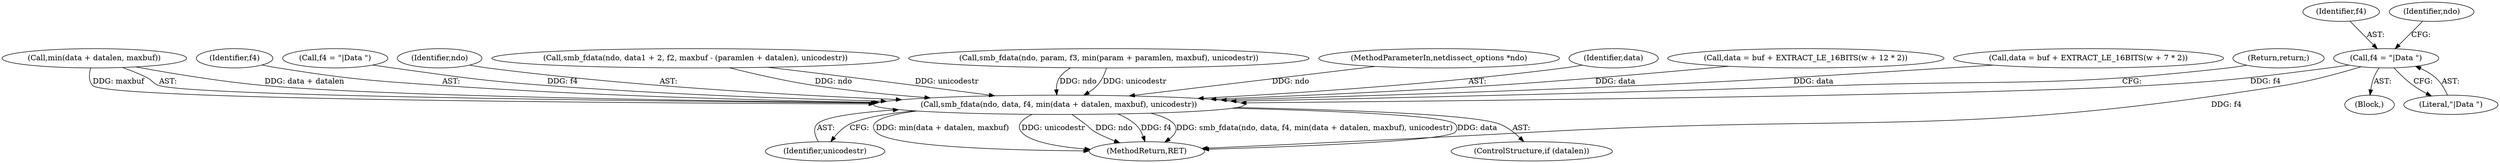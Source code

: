 digraph "0_tcpdump_96480ab95308cd9234b4f09b175ebf60e17792c6@pointer" {
"1000177" [label="(Call,f4 = \"|Data \")"];
"1000336" [label="(Call,smb_fdata(ndo, data, f4, min(data + datalen, maxbuf), unicodestr))"];
"1000178" [label="(Identifier,f4)"];
"1000177" [label="(Call,f4 = \"|Data \")"];
"1000124" [label="(Block,)"];
"1000338" [label="(Identifier,data)"];
"1000158" [label="(Call,data = buf + EXTRACT_LE_16BITS(w + 12 * 2))"];
"1000215" [label="(Call,data = buf + EXTRACT_LE_16BITS(w + 7 * 2))"];
"1000346" [label="(Return,return;)"];
"1000238" [label="(Identifier,ndo)"];
"1000336" [label="(Call,smb_fdata(ndo, data, f4, min(data + datalen, maxbuf), unicodestr))"];
"1000345" [label="(Identifier,unicodestr)"];
"1000340" [label="(Call,min(data + datalen, maxbuf))"];
"1000339" [label="(Identifier,f4)"];
"1000354" [label="(MethodReturn,RET)"];
"1000234" [label="(Call,f4 = \"|Data \")"];
"1000337" [label="(Identifier,ndo)"];
"1000274" [label="(Call,smb_fdata(ndo, data1 + 2, f2, maxbuf - (paramlen + datalen), unicodestr))"];
"1000324" [label="(Call,smb_fdata(ndo, param, f3, min(param + paramlen, maxbuf), unicodestr))"];
"1000101" [label="(MethodParameterIn,netdissect_options *ndo)"];
"1000179" [label="(Literal,\"|Data \")"];
"1000334" [label="(ControlStructure,if (datalen))"];
"1000177" -> "1000124"  [label="AST: "];
"1000177" -> "1000179"  [label="CFG: "];
"1000178" -> "1000177"  [label="AST: "];
"1000179" -> "1000177"  [label="AST: "];
"1000238" -> "1000177"  [label="CFG: "];
"1000177" -> "1000354"  [label="DDG: f4"];
"1000177" -> "1000336"  [label="DDG: f4"];
"1000336" -> "1000334"  [label="AST: "];
"1000336" -> "1000345"  [label="CFG: "];
"1000337" -> "1000336"  [label="AST: "];
"1000338" -> "1000336"  [label="AST: "];
"1000339" -> "1000336"  [label="AST: "];
"1000340" -> "1000336"  [label="AST: "];
"1000345" -> "1000336"  [label="AST: "];
"1000346" -> "1000336"  [label="CFG: "];
"1000336" -> "1000354"  [label="DDG: f4"];
"1000336" -> "1000354"  [label="DDG: smb_fdata(ndo, data, f4, min(data + datalen, maxbuf), unicodestr)"];
"1000336" -> "1000354"  [label="DDG: data"];
"1000336" -> "1000354"  [label="DDG: min(data + datalen, maxbuf)"];
"1000336" -> "1000354"  [label="DDG: unicodestr"];
"1000336" -> "1000354"  [label="DDG: ndo"];
"1000274" -> "1000336"  [label="DDG: ndo"];
"1000274" -> "1000336"  [label="DDG: unicodestr"];
"1000324" -> "1000336"  [label="DDG: ndo"];
"1000324" -> "1000336"  [label="DDG: unicodestr"];
"1000101" -> "1000336"  [label="DDG: ndo"];
"1000158" -> "1000336"  [label="DDG: data"];
"1000215" -> "1000336"  [label="DDG: data"];
"1000234" -> "1000336"  [label="DDG: f4"];
"1000340" -> "1000336"  [label="DDG: data + datalen"];
"1000340" -> "1000336"  [label="DDG: maxbuf"];
}
